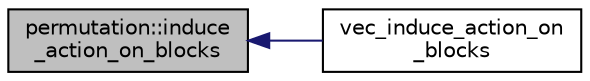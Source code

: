 digraph "permutation::induce_action_on_blocks"
{
  edge [fontname="Helvetica",fontsize="10",labelfontname="Helvetica",labelfontsize="10"];
  node [fontname="Helvetica",fontsize="10",shape=record];
  rankdir="LR";
  Node1271 [label="permutation::induce\l_action_on_blocks",height=0.2,width=0.4,color="black", fillcolor="grey75", style="filled", fontcolor="black"];
  Node1271 -> Node1272 [dir="back",color="midnightblue",fontsize="10",style="solid",fontname="Helvetica"];
  Node1272 [label="vec_induce_action_on\l_blocks",height=0.2,width=0.4,color="black", fillcolor="white", style="filled",URL="$d0/dd3/perm__group__gens_8_c.html#abd8d371d1cb9f8c4c9cd730a9f1d899d"];
}

